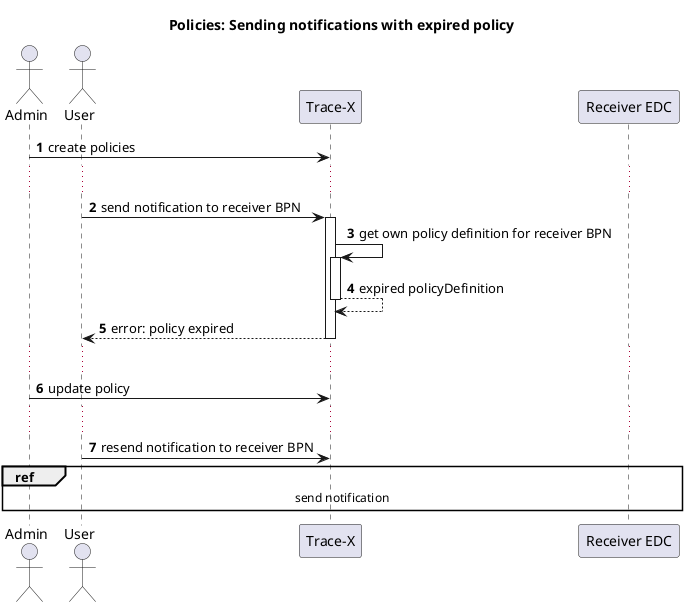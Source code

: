 @startuml
'https://plantuml.com/sequence-diagram
autonumber
title: Policies: Sending notifications with expired policy

actor Admin
actor User
participant "Trace-X" as TraceX
participant "Receiver EDC" as EDC

Admin -> TraceX: create policies
...
User -> TraceX: send notification to receiver BPN
activate TraceX
TraceX -> TraceX: get own policy definition for receiver BPN
activate TraceX
TraceX --> TraceX: expired policyDefinition
deactivate TraceX
TraceX --> User: error: policy expired
deactivate TraceX
...
Admin -> TraceX: update policy
...
User -> TraceX: resend notification to receiver BPN
ref over User, Admin, TraceX, EDC: send notification
deactivate TraceX
@enduml
